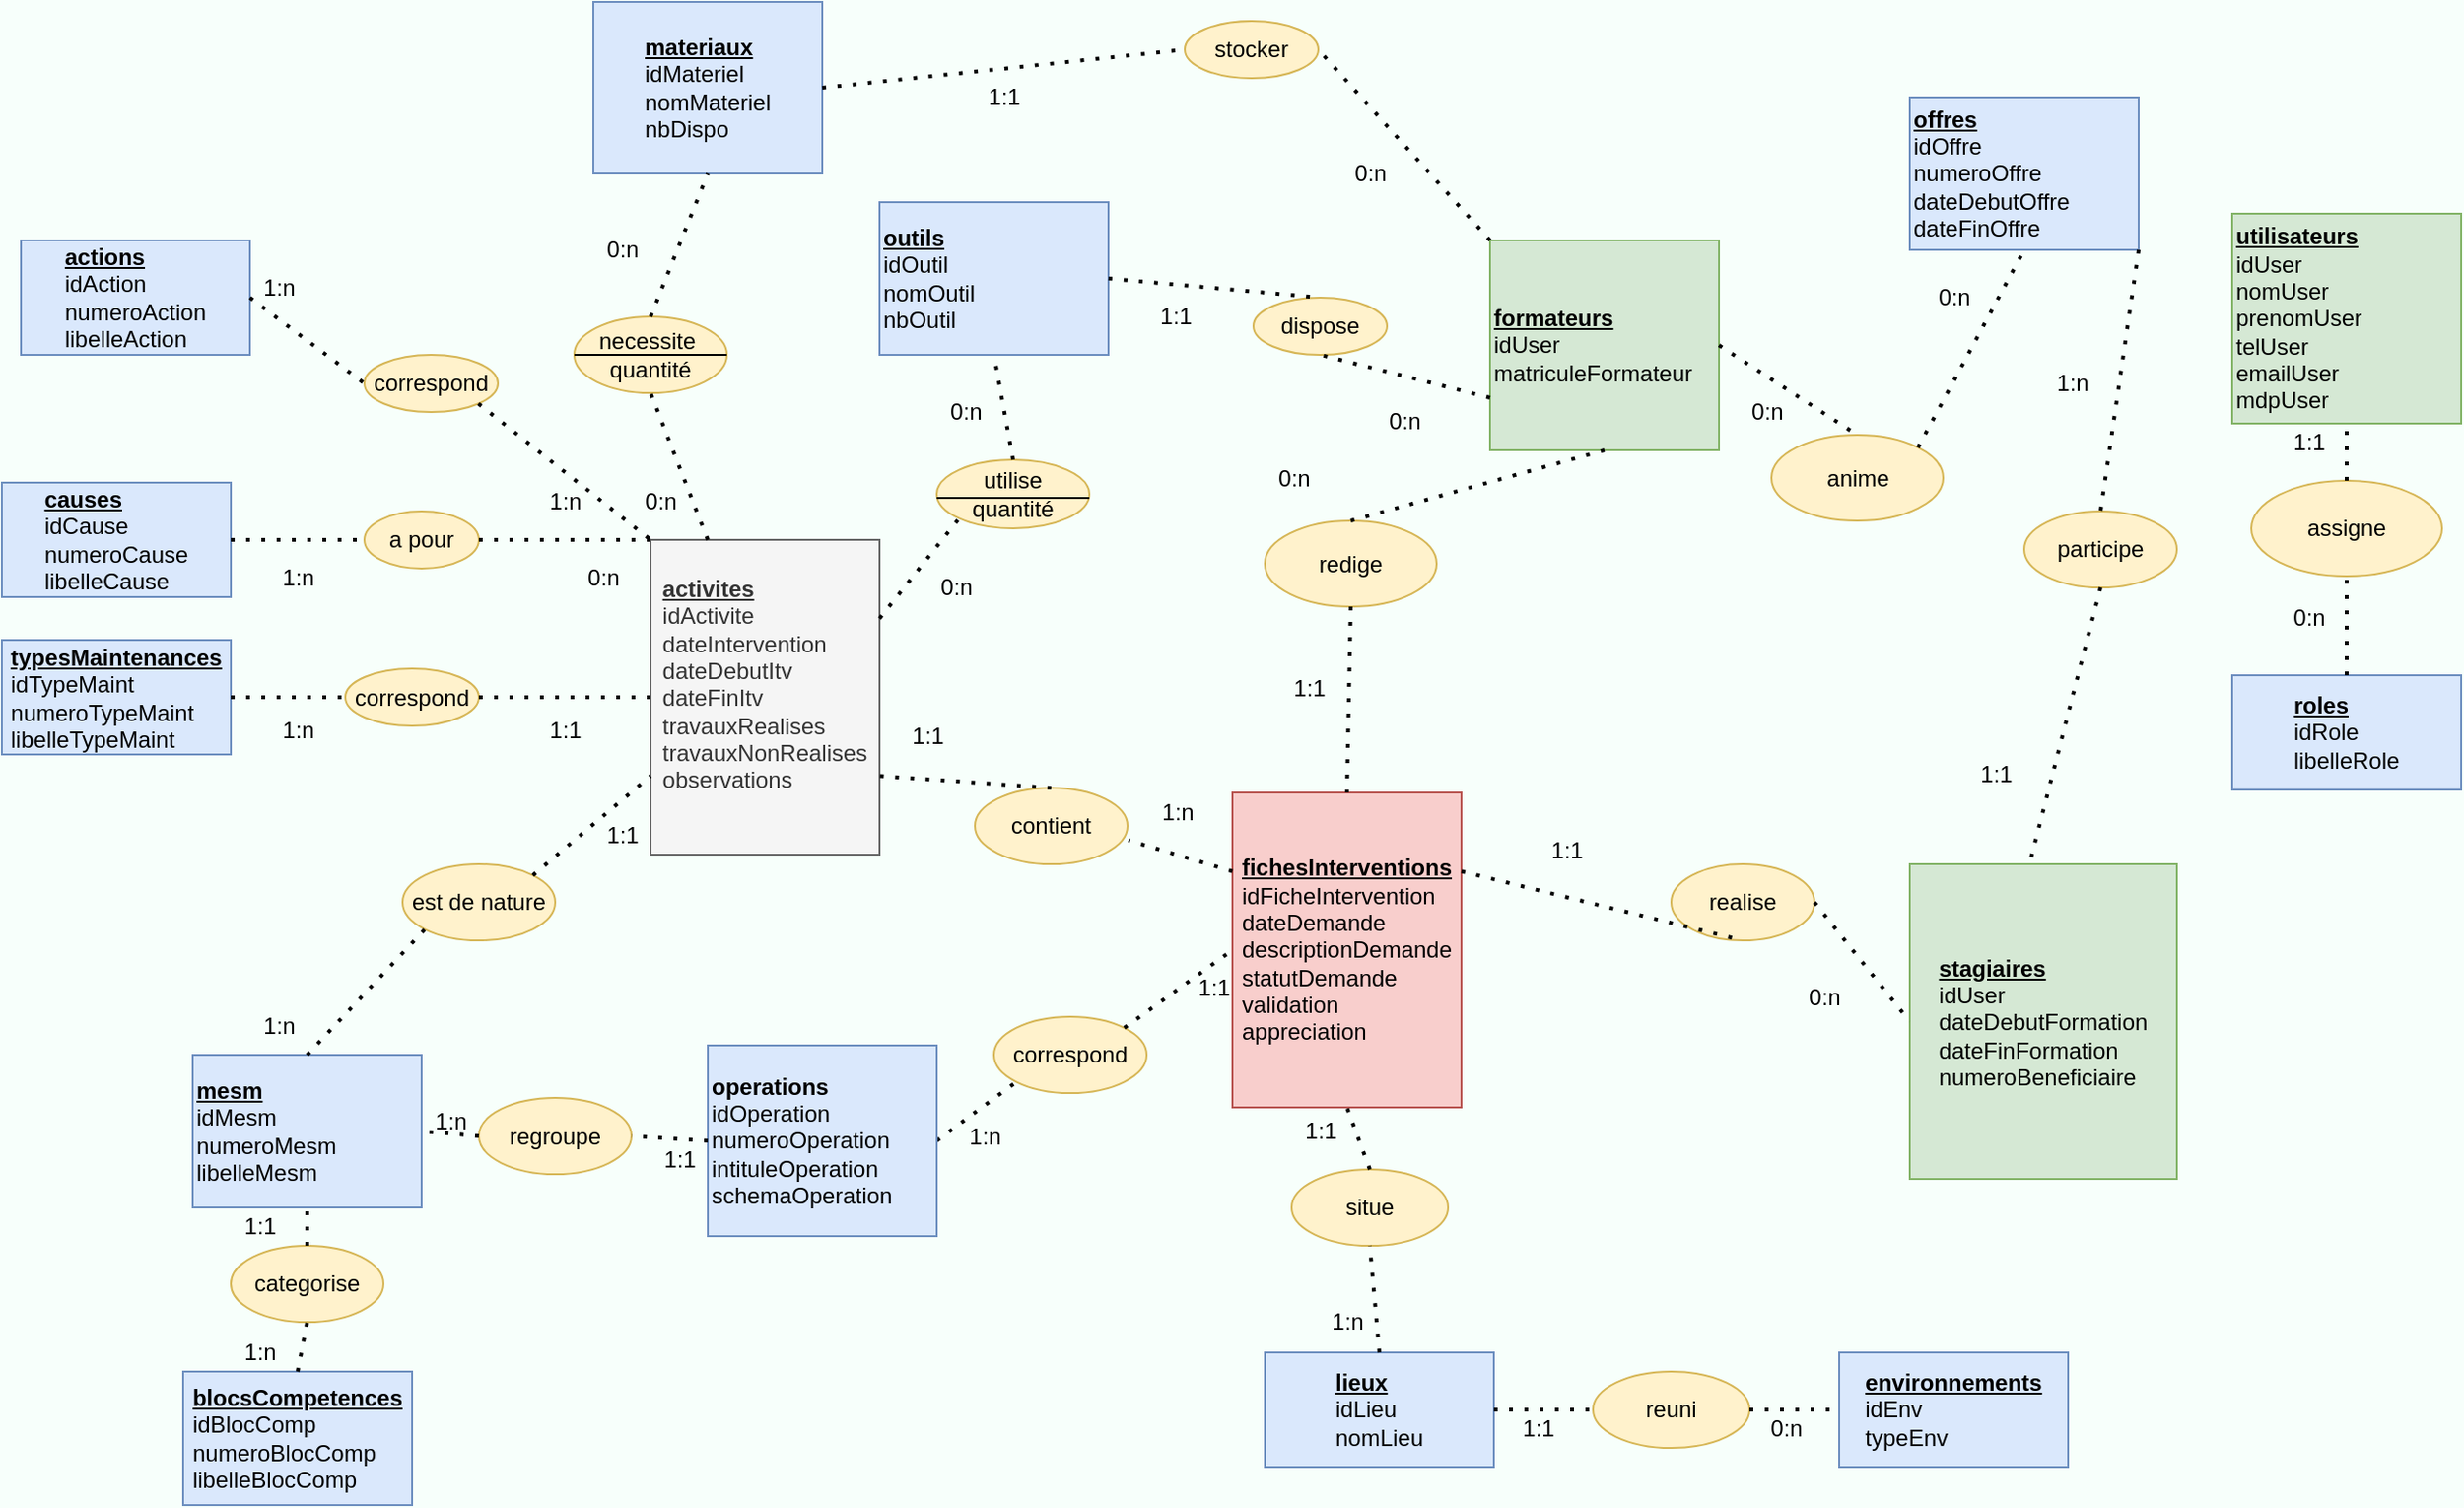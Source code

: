 <mxfile version="14.4.3" type="device"><diagram id="XcaUGge9TAUIBpKxATK-" name="Page-1"><mxGraphModel dx="1422" dy="762" grid="1" gridSize="10" guides="1" tooltips="1" connect="1" arrows="1" fold="1" page="1" pageScale="1" pageWidth="1169" pageHeight="827" background="#F7FFFB" math="0" shadow="0"><root><mxCell id="0"/><mxCell id="1" parent="0"/><mxCell id="6x4A8jsHUXeofBG4FEEy-3" value="&lt;div style=&quot;text-align: left&quot;&gt;&lt;b&gt;&lt;u&gt;activites&lt;/u&gt;&lt;/b&gt;&lt;/div&gt;&lt;div style=&quot;text-align: left&quot;&gt;&lt;span&gt;idActivite&lt;/span&gt;&lt;/div&gt;&lt;div style=&quot;text-align: left&quot;&gt;&lt;span&gt;dateIntervention&lt;/span&gt;&lt;/div&gt;&lt;div style=&quot;text-align: left&quot;&gt;&lt;span&gt;dateDebutItv&lt;/span&gt;&lt;/div&gt;&lt;div style=&quot;text-align: left&quot;&gt;&lt;span&gt;dateFinItv&lt;/span&gt;&lt;/div&gt;&lt;div style=&quot;text-align: left&quot;&gt;&lt;span&gt;travauxRealises&lt;/span&gt;&lt;/div&gt;&lt;div style=&quot;text-align: left&quot;&gt;&lt;span&gt;travauxNonRealises&lt;/span&gt;&lt;/div&gt;&lt;div style=&quot;text-align: left&quot;&gt;&lt;span&gt;observations&lt;/span&gt;&lt;/div&gt;&lt;div style=&quot;text-align: left&quot;&gt;&lt;span&gt;&lt;br&gt;&lt;/span&gt;&lt;/div&gt;" style="rounded=0;whiteSpace=wrap;html=1;fillColor=#f5f5f5;strokeColor=#666666;fontColor=#333333;" parent="1" vertex="1"><mxGeometry x="340" y="292" width="120" height="165" as="geometry"/></mxCell><mxCell id="6x4A8jsHUXeofBG4FEEy-4" value="&lt;div style=&quot;text-align: left&quot;&gt;&lt;u style=&quot;font-weight: bold&quot;&gt;lieux&lt;/u&gt;&lt;/div&gt;&lt;div style=&quot;text-align: left&quot;&gt;idLieu&lt;/div&gt;&lt;div style=&quot;text-align: left&quot;&gt;&lt;span&gt;nomLieu&lt;/span&gt;&lt;/div&gt;" style="rounded=0;whiteSpace=wrap;html=1;fillColor=#dae8fc;strokeColor=#6c8ebf;" parent="1" vertex="1"><mxGeometry x="662" y="718" width="120" height="60" as="geometry"/></mxCell><mxCell id="6x4A8jsHUXeofBG4FEEy-5" value="&lt;u style=&quot;font-weight: bold&quot;&gt;outils&lt;/u&gt;&lt;br&gt;idOutil&lt;br&gt;nomOutil&lt;br&gt;nbOutil" style="rounded=0;whiteSpace=wrap;html=1;align=left;fillColor=#dae8fc;strokeColor=#6c8ebf;" parent="1" vertex="1"><mxGeometry x="460" y="115" width="120" height="80" as="geometry"/></mxCell><mxCell id="6x4A8jsHUXeofBG4FEEy-6" value="&lt;div style=&quot;text-align: left&quot;&gt;&lt;b&gt;&lt;u&gt;fichesInterventions&lt;/u&gt;&lt;/b&gt;&lt;/div&gt;&lt;div style=&quot;text-align: left&quot;&gt;&lt;span&gt;idFicheIntervention&lt;/span&gt;&lt;/div&gt;&lt;div style=&quot;text-align: left&quot;&gt;&lt;span&gt;dateDemande&lt;/span&gt;&lt;/div&gt;&lt;div style=&quot;text-align: left&quot;&gt;&lt;span&gt;descriptionDemande&lt;/span&gt;&lt;/div&gt;&lt;div style=&quot;text-align: left&quot;&gt;&lt;span&gt;statutDemande&lt;/span&gt;&lt;/div&gt;&lt;div style=&quot;text-align: left&quot;&gt;&lt;span&gt;validation&lt;/span&gt;&lt;/div&gt;&lt;div style=&quot;text-align: left&quot;&gt;&lt;span&gt;appreciation&lt;/span&gt;&lt;/div&gt;" style="rounded=0;whiteSpace=wrap;html=1;fillColor=#f8cecc;strokeColor=#b85450;" parent="1" vertex="1"><mxGeometry x="645" y="424.5" width="120" height="165" as="geometry"/></mxCell><mxCell id="6x4A8jsHUXeofBG4FEEy-7" value="&lt;div style=&quot;text-align: left&quot;&gt;&lt;u style=&quot;font-weight: bold&quot;&gt;environnements&lt;/u&gt;&lt;/div&gt;&lt;div style=&quot;text-align: left&quot;&gt;&lt;span&gt;idEnv&lt;/span&gt;&lt;/div&gt;&lt;div style=&quot;text-align: left&quot;&gt;&lt;span&gt;typeEnv&lt;/span&gt;&lt;/div&gt;" style="rounded=0;whiteSpace=wrap;html=1;fillColor=#dae8fc;strokeColor=#6c8ebf;" parent="1" vertex="1"><mxGeometry x="963" y="718" width="120" height="60" as="geometry"/></mxCell><mxCell id="6x4A8jsHUXeofBG4FEEy-8" value="&lt;div style=&quot;text-align: left&quot;&gt;&lt;u style=&quot;font-weight: bold&quot;&gt;materiaux&lt;/u&gt;&lt;/div&gt;&lt;div style=&quot;text-align: left&quot;&gt;&lt;span&gt;idMateriel&lt;/span&gt;&lt;/div&gt;&lt;div style=&quot;text-align: left&quot;&gt;&lt;span&gt;nomMateriel&lt;/span&gt;&lt;/div&gt;&lt;div style=&quot;text-align: left&quot;&gt;&lt;span&gt;nbDispo&lt;/span&gt;&lt;/div&gt;" style="rounded=0;whiteSpace=wrap;html=1;fillColor=#dae8fc;strokeColor=#6c8ebf;" parent="1" vertex="1"><mxGeometry x="310" y="10" width="120" height="90" as="geometry"/></mxCell><mxCell id="6x4A8jsHUXeofBG4FEEy-9" value="&lt;div style=&quot;text-align: left&quot;&gt;&lt;b&gt;&lt;u&gt;blocsCompetences&lt;/u&gt;&lt;/b&gt;&lt;/div&gt;&lt;div style=&quot;text-align: left&quot;&gt;&lt;span&gt;idBlocComp&lt;/span&gt;&lt;/div&gt;&lt;div style=&quot;text-align: left&quot;&gt;&lt;span&gt;numeroBlocComp&lt;/span&gt;&lt;/div&gt;&lt;div style=&quot;text-align: left&quot;&gt;&lt;span&gt;libelleBlocComp&lt;/span&gt;&lt;/div&gt;" style="rounded=0;whiteSpace=wrap;html=1;fillColor=#dae8fc;strokeColor=#6c8ebf;" parent="1" vertex="1"><mxGeometry x="95" y="728" width="120" height="70" as="geometry"/></mxCell><mxCell id="6x4A8jsHUXeofBG4FEEy-10" value="&lt;div style=&quot;text-align: left&quot;&gt;&lt;u style=&quot;font-weight: bold&quot;&gt;typesMaintenances&lt;/u&gt;&lt;/div&gt;&lt;div style=&quot;text-align: left&quot;&gt;&lt;span&gt;idTypeMaint&lt;/span&gt;&lt;/div&gt;&lt;div style=&quot;text-align: left&quot;&gt;&lt;span&gt;numeroTypeMaint&lt;/span&gt;&lt;/div&gt;&lt;div style=&quot;text-align: left&quot;&gt;&lt;span&gt;libelleTypeMaint&lt;/span&gt;&lt;/div&gt;" style="rounded=0;whiteSpace=wrap;html=1;fillColor=#dae8fc;strokeColor=#6c8ebf;" parent="1" vertex="1"><mxGeometry y="344.5" width="120" height="60" as="geometry"/></mxCell><mxCell id="6x4A8jsHUXeofBG4FEEy-13" value="&lt;b&gt;&lt;u&gt;formateurs&lt;/u&gt;&lt;/b&gt;&lt;br&gt;idUser&lt;br&gt;matriculeFormateur" style="rounded=0;whiteSpace=wrap;html=1;align=left;fillColor=#d5e8d4;strokeColor=#82b366;" parent="1" vertex="1"><mxGeometry x="780" y="135" width="120" height="110" as="geometry"/></mxCell><mxCell id="6x4A8jsHUXeofBG4FEEy-14" value="&lt;b&gt;&lt;u&gt;offres&lt;/u&gt;&lt;/b&gt;&lt;br&gt;idOffre&lt;br&gt;numeroOffre&lt;br&gt;dateDebutOffre&lt;br&gt;dateFinOffre" style="rounded=0;whiteSpace=wrap;html=1;align=left;fillColor=#dae8fc;strokeColor=#6c8ebf;" parent="1" vertex="1"><mxGeometry x="1000" y="60" width="120" height="80" as="geometry"/></mxCell><mxCell id="6x4A8jsHUXeofBG4FEEy-15" value="&lt;div style=&quot;text-align: left&quot;&gt;&lt;u style=&quot;font-weight: bold&quot;&gt;stagiaires&lt;/u&gt;&lt;/div&gt;&lt;div style=&quot;text-align: left&quot;&gt;&lt;span&gt;idUser&lt;/span&gt;&lt;/div&gt;&lt;div style=&quot;text-align: left&quot;&gt;&lt;span&gt;dateDebutFormation&lt;/span&gt;&lt;/div&gt;&lt;div style=&quot;text-align: left&quot;&gt;&lt;span&gt;dateFinFormation&lt;/span&gt;&lt;/div&gt;&lt;div style=&quot;text-align: left&quot;&gt;&lt;span&gt;numeroBeneficiaire&lt;/span&gt;&lt;/div&gt;" style="rounded=0;whiteSpace=wrap;html=1;fillColor=#d5e8d4;strokeColor=#82b366;" parent="1" vertex="1"><mxGeometry x="1000" y="462" width="140" height="165" as="geometry"/></mxCell><mxCell id="6x4A8jsHUXeofBG4FEEy-26" value="anime" style="ellipse;whiteSpace=wrap;html=1;fillColor=#fff2cc;strokeColor=#d6b656;" parent="1" vertex="1"><mxGeometry x="927.5" y="237" width="90" height="45" as="geometry"/></mxCell><mxCell id="6x4A8jsHUXeofBG4FEEy-29" value="participe" style="ellipse;whiteSpace=wrap;html=1;fillColor=#fff2cc;strokeColor=#d6b656;" parent="1" vertex="1"><mxGeometry x="1060" y="277" width="80" height="40" as="geometry"/></mxCell><mxCell id="6x4A8jsHUXeofBG4FEEy-32" value="0:n" style="text;html=1;align=center;verticalAlign=middle;resizable=0;points=[];autosize=1;" parent="1" vertex="1"><mxGeometry x="940" y="522" width="30" height="20" as="geometry"/></mxCell><mxCell id="6x4A8jsHUXeofBG4FEEy-33" value="1:1" style="text;html=1;align=center;verticalAlign=middle;resizable=0;points=[];autosize=1;" parent="1" vertex="1"><mxGeometry x="1030" y="404.5" width="30" height="20" as="geometry"/></mxCell><mxCell id="6x4A8jsHUXeofBG4FEEy-34" value="0:n" style="text;html=1;align=center;verticalAlign=middle;resizable=0;points=[];autosize=1;" parent="1" vertex="1"><mxGeometry x="1008" y="155" width="30" height="20" as="geometry"/></mxCell><mxCell id="6x4A8jsHUXeofBG4FEEy-35" value="0:n" style="text;html=1;align=center;verticalAlign=middle;resizable=0;points=[];autosize=1;" parent="1" vertex="1"><mxGeometry x="910" y="215" width="30" height="20" as="geometry"/></mxCell><mxCell id="6x4A8jsHUXeofBG4FEEy-36" value="redige" style="ellipse;whiteSpace=wrap;html=1;fillColor=#fff2cc;strokeColor=#d6b656;" parent="1" vertex="1"><mxGeometry x="662" y="282" width="90" height="45" as="geometry"/></mxCell><mxCell id="6x4A8jsHUXeofBG4FEEy-39" value="0:n" style="text;html=1;align=center;verticalAlign=middle;resizable=0;points=[];autosize=1;" parent="1" vertex="1"><mxGeometry x="662" y="250" width="30" height="20" as="geometry"/></mxCell><mxCell id="6x4A8jsHUXeofBG4FEEy-40" value="1:1" style="text;html=1;align=center;verticalAlign=middle;resizable=0;points=[];autosize=1;" parent="1" vertex="1"><mxGeometry x="670" y="359.5" width="30" height="20" as="geometry"/></mxCell><mxCell id="6x4A8jsHUXeofBG4FEEy-41" value="" style="endArrow=none;dashed=1;html=1;dashPattern=1 3;strokeWidth=2;entryX=0.5;entryY=0;entryDx=0;entryDy=0;exitX=1;exitY=1;exitDx=0;exitDy=0;" parent="1" source="6x4A8jsHUXeofBG4FEEy-14" target="6x4A8jsHUXeofBG4FEEy-29" edge="1"><mxGeometry width="50" height="50" relative="1" as="geometry"><mxPoint x="560" y="352" as="sourcePoint"/><mxPoint x="610" y="302" as="targetPoint"/></mxGeometry></mxCell><mxCell id="6x4A8jsHUXeofBG4FEEy-43" value="" style="endArrow=none;dashed=1;html=1;dashPattern=1 3;strokeWidth=2;exitX=0.5;exitY=1;exitDx=0;exitDy=0;entryX=0.45;entryY=-0.006;entryDx=0;entryDy=0;entryPerimeter=0;" parent="1" source="6x4A8jsHUXeofBG4FEEy-29" target="6x4A8jsHUXeofBG4FEEy-15" edge="1"><mxGeometry width="50" height="50" relative="1" as="geometry"><mxPoint x="670" y="242" as="sourcePoint"/><mxPoint x="690" y="232" as="targetPoint"/></mxGeometry></mxCell><mxCell id="6x4A8jsHUXeofBG4FEEy-44" value="" style="endArrow=none;dashed=1;html=1;dashPattern=1 3;strokeWidth=2;entryX=0.5;entryY=1;entryDx=0;entryDy=0;exitX=1;exitY=0;exitDx=0;exitDy=0;" parent="1" source="6x4A8jsHUXeofBG4FEEy-26" target="6x4A8jsHUXeofBG4FEEy-14" edge="1"><mxGeometry width="50" height="50" relative="1" as="geometry"><mxPoint x="670" y="512" as="sourcePoint"/><mxPoint x="720" y="462" as="targetPoint"/><Array as="points"/></mxGeometry></mxCell><mxCell id="sUTrpC1Wrc8I_GhwJ8B--1" value="realise" style="ellipse;whiteSpace=wrap;html=1;fillColor=#fff2cc;strokeColor=#d6b656;" parent="1" vertex="1"><mxGeometry x="875" y="462" width="75" height="40" as="geometry"/></mxCell><mxCell id="sUTrpC1Wrc8I_GhwJ8B--2" value="" style="endArrow=none;dashed=1;html=1;dashPattern=1 3;strokeWidth=2;entryX=0.5;entryY=1;entryDx=0;entryDy=0;exitX=1;exitY=0.25;exitDx=0;exitDy=0;" parent="1" source="6x4A8jsHUXeofBG4FEEy-6" target="sUTrpC1Wrc8I_GhwJ8B--1" edge="1"><mxGeometry width="50" height="50" relative="1" as="geometry"><mxPoint x="600" y="612" as="sourcePoint"/><mxPoint x="650" y="562" as="targetPoint"/></mxGeometry></mxCell><mxCell id="sUTrpC1Wrc8I_GhwJ8B--3" value="" style="endArrow=none;dashed=1;html=1;dashPattern=1 3;strokeWidth=2;entryX=0;entryY=0.5;entryDx=0;entryDy=0;exitX=1;exitY=0.5;exitDx=0;exitDy=0;" parent="1" source="sUTrpC1Wrc8I_GhwJ8B--1" target="6x4A8jsHUXeofBG4FEEy-15" edge="1"><mxGeometry width="50" height="50" relative="1" as="geometry"><mxPoint x="950" y="500" as="sourcePoint"/><mxPoint x="410" y="332" as="targetPoint"/><Array as="points"/></mxGeometry></mxCell><mxCell id="sUTrpC1Wrc8I_GhwJ8B--4" value="1:n" style="text;html=1;align=center;verticalAlign=middle;resizable=0;points=[];autosize=1;" parent="1" vertex="1"><mxGeometry x="1070" y="200" width="30" height="20" as="geometry"/></mxCell><mxCell id="sUTrpC1Wrc8I_GhwJ8B--5" value="1:1" style="text;html=1;align=center;verticalAlign=middle;resizable=0;points=[];autosize=1;" parent="1" vertex="1"><mxGeometry x="805" y="444.5" width="30" height="20" as="geometry"/></mxCell><mxCell id="sUTrpC1Wrc8I_GhwJ8B--6" value="utilise&lt;br&gt;quantité" style="ellipse;whiteSpace=wrap;html=1;fillColor=#fff2cc;strokeColor=#d6b656;" parent="1" vertex="1"><mxGeometry x="490" y="250" width="80" height="36" as="geometry"/></mxCell><mxCell id="sUTrpC1Wrc8I_GhwJ8B--7" value="&lt;span&gt;necessite&amp;nbsp; quantité&lt;/span&gt;" style="ellipse;whiteSpace=wrap;html=1;fillColor=#fff2cc;strokeColor=#d6b656;" parent="1" vertex="1"><mxGeometry x="300" y="175" width="80" height="40" as="geometry"/></mxCell><mxCell id="sUTrpC1Wrc8I_GhwJ8B--8" value="" style="endArrow=none;dashed=1;html=1;dashPattern=1 3;strokeWidth=2;entryX=0;entryY=1;entryDx=0;entryDy=0;exitX=1;exitY=0.25;exitDx=0;exitDy=0;" parent="1" source="6x4A8jsHUXeofBG4FEEy-3" target="sUTrpC1Wrc8I_GhwJ8B--6" edge="1"><mxGeometry width="50" height="50" relative="1" as="geometry"><mxPoint x="360" y="167" as="sourcePoint"/><mxPoint x="410" y="117" as="targetPoint"/><Array as="points"/></mxGeometry></mxCell><mxCell id="sUTrpC1Wrc8I_GhwJ8B--9" value="" style="endArrow=none;dashed=1;html=1;dashPattern=1 3;strokeWidth=2;exitX=0.5;exitY=0;exitDx=0;exitDy=0;entryX=0.5;entryY=1;entryDx=0;entryDy=0;" parent="1" source="sUTrpC1Wrc8I_GhwJ8B--6" target="6x4A8jsHUXeofBG4FEEy-5" edge="1"><mxGeometry width="50" height="50" relative="1" as="geometry"><mxPoint x="530" y="172" as="sourcePoint"/><mxPoint x="499" y="122" as="targetPoint"/></mxGeometry></mxCell><mxCell id="sUTrpC1Wrc8I_GhwJ8B--10" value="0:n" style="text;html=1;align=center;verticalAlign=middle;resizable=0;points=[];autosize=1;" parent="1" vertex="1"><mxGeometry x="490" y="215" width="30" height="20" as="geometry"/></mxCell><mxCell id="sUTrpC1Wrc8I_GhwJ8B--11" value="0:n" style="text;html=1;align=center;verticalAlign=middle;resizable=0;points=[];autosize=1;" parent="1" vertex="1"><mxGeometry x="485" y="307" width="30" height="20" as="geometry"/></mxCell><mxCell id="sUTrpC1Wrc8I_GhwJ8B--12" value="" style="endArrow=none;dashed=1;html=1;dashPattern=1 3;strokeWidth=2;exitX=0.5;exitY=0;exitDx=0;exitDy=0;entryX=0.5;entryY=1;entryDx=0;entryDy=0;" parent="1" source="sUTrpC1Wrc8I_GhwJ8B--7" target="6x4A8jsHUXeofBG4FEEy-8" edge="1"><mxGeometry width="50" height="50" relative="1" as="geometry"><mxPoint x="-210" y="192" as="sourcePoint"/><mxPoint x="335" y="112" as="targetPoint"/><Array as="points"/></mxGeometry></mxCell><mxCell id="sUTrpC1Wrc8I_GhwJ8B--13" value="" style="endArrow=none;dashed=1;html=1;dashPattern=1 3;strokeWidth=2;entryX=0.5;entryY=1;entryDx=0;entryDy=0;exitX=0.25;exitY=0;exitDx=0;exitDy=0;" parent="1" source="6x4A8jsHUXeofBG4FEEy-3" target="sUTrpC1Wrc8I_GhwJ8B--7" edge="1"><mxGeometry width="50" height="50" relative="1" as="geometry"><mxPoint x="235" y="177" as="sourcePoint"/><mxPoint x="285" y="127" as="targetPoint"/></mxGeometry></mxCell><mxCell id="sUTrpC1Wrc8I_GhwJ8B--14" value="0:n" style="text;html=1;align=center;verticalAlign=middle;resizable=0;points=[];autosize=1;" parent="1" vertex="1"><mxGeometry x="330" y="262" width="30" height="20" as="geometry"/></mxCell><mxCell id="sUTrpC1Wrc8I_GhwJ8B--15" value="0:n" style="text;html=1;align=center;verticalAlign=middle;resizable=0;points=[];autosize=1;" parent="1" vertex="1"><mxGeometry x="310" y="130" width="30" height="20" as="geometry"/></mxCell><mxCell id="sUTrpC1Wrc8I_GhwJ8B--16" value="contient" style="ellipse;whiteSpace=wrap;html=1;fillColor=#fff2cc;strokeColor=#d6b656;" parent="1" vertex="1"><mxGeometry x="510" y="422" width="80" height="40" as="geometry"/></mxCell><mxCell id="sUTrpC1Wrc8I_GhwJ8B--17" value="" style="endArrow=none;dashed=1;html=1;dashPattern=1 3;strokeWidth=2;exitX=0.5;exitY=0;exitDx=0;exitDy=0;entryX=1;entryY=0.75;entryDx=0;entryDy=0;" parent="1" source="sUTrpC1Wrc8I_GhwJ8B--16" target="6x4A8jsHUXeofBG4FEEy-3" edge="1"><mxGeometry width="50" height="50" relative="1" as="geometry"><mxPoint x="300" y="532" as="sourcePoint"/><mxPoint x="350" y="482" as="targetPoint"/></mxGeometry></mxCell><mxCell id="sUTrpC1Wrc8I_GhwJ8B--18" value="" style="endArrow=none;dashed=1;html=1;dashPattern=1 3;strokeWidth=2;entryX=1.006;entryY=0.688;entryDx=0;entryDy=0;exitX=0;exitY=0.25;exitDx=0;exitDy=0;entryPerimeter=0;" parent="1" source="6x4A8jsHUXeofBG4FEEy-6" target="sUTrpC1Wrc8I_GhwJ8B--16" edge="1"><mxGeometry width="50" height="50" relative="1" as="geometry"><mxPoint x="220" y="692" as="sourcePoint"/><mxPoint x="270" y="642" as="targetPoint"/><Array as="points"/></mxGeometry></mxCell><mxCell id="sUTrpC1Wrc8I_GhwJ8B--19" value="1:1" style="text;html=1;align=center;verticalAlign=middle;resizable=0;points=[];autosize=1;" parent="1" vertex="1"><mxGeometry x="470" y="384.5" width="30" height="20" as="geometry"/></mxCell><mxCell id="sUTrpC1Wrc8I_GhwJ8B--20" value="1:n" style="text;html=1;align=center;verticalAlign=middle;resizable=0;points=[];autosize=1;" parent="1" vertex="1"><mxGeometry x="601" y="424.5" width="30" height="20" as="geometry"/></mxCell><mxCell id="sUTrpC1Wrc8I_GhwJ8B--26" value="correspond" style="ellipse;whiteSpace=wrap;html=1;fillColor=#fff2cc;strokeColor=#d6b656;" parent="1" vertex="1"><mxGeometry x="520" y="542" width="80" height="40" as="geometry"/></mxCell><mxCell id="sUTrpC1Wrc8I_GhwJ8B--27" value="" style="endArrow=none;dashed=1;html=1;dashPattern=1 3;strokeWidth=2;entryX=0;entryY=1;entryDx=0;entryDy=0;exitX=1;exitY=0.5;exitDx=0;exitDy=0;" parent="1" source="sUTrpC1Wrc8I_GhwJ8B--46" target="sUTrpC1Wrc8I_GhwJ8B--26" edge="1"><mxGeometry width="50" height="50" relative="1" as="geometry"><mxPoint x="80" y="727" as="sourcePoint"/><mxPoint x="200" y="722" as="targetPoint"/></mxGeometry></mxCell><mxCell id="sUTrpC1Wrc8I_GhwJ8B--28" value="" style="endArrow=none;dashed=1;html=1;dashPattern=1 3;strokeWidth=2;exitX=1;exitY=0;exitDx=0;exitDy=0;entryX=0;entryY=0.5;entryDx=0;entryDy=0;" parent="1" source="sUTrpC1Wrc8I_GhwJ8B--26" target="6x4A8jsHUXeofBG4FEEy-6" edge="1"><mxGeometry width="50" height="50" relative="1" as="geometry"><mxPoint x="190" y="772" as="sourcePoint"/><mxPoint x="240" y="722" as="targetPoint"/></mxGeometry></mxCell><mxCell id="sUTrpC1Wrc8I_GhwJ8B--31" value="1:1" style="text;html=1;align=center;verticalAlign=middle;resizable=0;points=[];autosize=1;" parent="1" vertex="1"><mxGeometry x="620" y="517" width="30" height="20" as="geometry"/></mxCell><mxCell id="sUTrpC1Wrc8I_GhwJ8B--32" value="1:n" style="text;html=1;align=center;verticalAlign=middle;resizable=0;points=[];autosize=1;" parent="1" vertex="1"><mxGeometry x="500" y="594.5" width="30" height="20" as="geometry"/></mxCell><mxCell id="sUTrpC1Wrc8I_GhwJ8B--33" value="reuni" style="ellipse;whiteSpace=wrap;html=1;fillColor=#fff2cc;strokeColor=#d6b656;" parent="1" vertex="1"><mxGeometry x="834" y="728" width="82" height="40" as="geometry"/></mxCell><mxCell id="sUTrpC1Wrc8I_GhwJ8B--34" value="1:1" style="text;html=1;align=center;verticalAlign=middle;resizable=0;points=[];autosize=1;" parent="1" vertex="1"><mxGeometry x="120" y="642" width="30" height="20" as="geometry"/></mxCell><mxCell id="sUTrpC1Wrc8I_GhwJ8B--35" value="1:n" style="text;html=1;align=center;verticalAlign=middle;resizable=0;points=[];autosize=1;" parent="1" vertex="1"><mxGeometry x="120" y="708" width="30" height="20" as="geometry"/></mxCell><mxCell id="sUTrpC1Wrc8I_GhwJ8B--36" value="1:1" style="text;html=1;align=center;verticalAlign=middle;resizable=0;points=[];autosize=1;" parent="1" vertex="1"><mxGeometry x="340" y="607" width="30" height="20" as="geometry"/></mxCell><mxCell id="sUTrpC1Wrc8I_GhwJ8B--37" value="1:n" style="text;html=1;align=center;verticalAlign=middle;resizable=0;points=[];autosize=1;" parent="1" vertex="1"><mxGeometry x="220" y="587" width="30" height="20" as="geometry"/></mxCell><mxCell id="sUTrpC1Wrc8I_GhwJ8B--38" value="" style="endArrow=none;dashed=1;html=1;dashPattern=1 3;strokeWidth=2;entryX=0;entryY=0.5;entryDx=0;entryDy=0;exitX=1;exitY=0.5;exitDx=0;exitDy=0;" parent="1" source="sUTrpC1Wrc8I_GhwJ8B--33" target="6x4A8jsHUXeofBG4FEEy-7" edge="1"><mxGeometry width="50" height="50" relative="1" as="geometry"><mxPoint x="780" y="1142" as="sourcePoint"/><mxPoint x="830" y="1092" as="targetPoint"/></mxGeometry></mxCell><mxCell id="sUTrpC1Wrc8I_GhwJ8B--39" value="" style="endArrow=none;dashed=1;html=1;dashPattern=1 3;strokeWidth=2;entryX=0;entryY=0.5;entryDx=0;entryDy=0;exitX=1;exitY=0.5;exitDx=0;exitDy=0;" parent="1" source="6x4A8jsHUXeofBG4FEEy-4" target="sUTrpC1Wrc8I_GhwJ8B--33" edge="1"><mxGeometry width="50" height="50" relative="1" as="geometry"><mxPoint x="660" y="1152" as="sourcePoint"/><mxPoint x="710" y="1102" as="targetPoint"/></mxGeometry></mxCell><mxCell id="sUTrpC1Wrc8I_GhwJ8B--41" value="correspond" style="ellipse;whiteSpace=wrap;html=1;fillColor=#fff2cc;strokeColor=#d6b656;" parent="1" vertex="1"><mxGeometry x="180" y="359.5" width="70" height="30" as="geometry"/></mxCell><mxCell id="sUTrpC1Wrc8I_GhwJ8B--42" value="" style="endArrow=none;dashed=1;html=1;dashPattern=1 3;strokeWidth=2;entryX=0;entryY=0.5;entryDx=0;entryDy=0;exitX=1;exitY=0.5;exitDx=0;exitDy=0;" parent="1" source="6x4A8jsHUXeofBG4FEEy-10" target="sUTrpC1Wrc8I_GhwJ8B--41" edge="1"><mxGeometry width="50" height="50" relative="1" as="geometry"><mxPoint x="130" y="414.5" as="sourcePoint"/><mxPoint x="180" y="364.5" as="targetPoint"/></mxGeometry></mxCell><mxCell id="sUTrpC1Wrc8I_GhwJ8B--46" value="&lt;b&gt;operations&lt;/b&gt;&lt;br&gt;idOperation&lt;br&gt;numeroOperation&lt;br&gt;intituleOperation&lt;br&gt;schemaOperation" style="rounded=0;whiteSpace=wrap;html=1;align=left;fillColor=#dae8fc;strokeColor=#6c8ebf;" parent="1" vertex="1"><mxGeometry x="370" y="557" width="120" height="100" as="geometry"/></mxCell><mxCell id="QfNDdclysHRInRgMjXe2-4" value="&lt;div style=&quot;text-align: left&quot;&gt;&lt;b&gt;&lt;u&gt;causes&lt;/u&gt;&lt;/b&gt;&lt;/div&gt;&lt;div style=&quot;text-align: left&quot;&gt;idCause&lt;/div&gt;&lt;div style=&quot;text-align: left&quot;&gt;numeroCause&lt;/div&gt;&lt;div style=&quot;text-align: left&quot;&gt;libelleCause&lt;/div&gt;" style="rounded=0;whiteSpace=wrap;html=1;fillColor=#dae8fc;strokeColor=#6c8ebf;" parent="1" vertex="1"><mxGeometry y="262" width="120" height="60" as="geometry"/></mxCell><mxCell id="QfNDdclysHRInRgMjXe2-6" value="a pour" style="ellipse;whiteSpace=wrap;html=1;fillColor=#fff2cc;strokeColor=#d6b656;" parent="1" vertex="1"><mxGeometry x="190" y="277" width="60" height="30" as="geometry"/></mxCell><mxCell id="QfNDdclysHRInRgMjXe2-10" value="" style="endArrow=none;dashed=1;html=1;dashPattern=1 3;strokeWidth=2;exitX=1;exitY=0.5;exitDx=0;exitDy=0;entryX=0;entryY=0.5;entryDx=0;entryDy=0;" parent="1" source="QfNDdclysHRInRgMjXe2-4" target="QfNDdclysHRInRgMjXe2-6" edge="1"><mxGeometry width="50" height="50" relative="1" as="geometry"><mxPoint x="130" y="349" as="sourcePoint"/><mxPoint x="180" y="299" as="targetPoint"/></mxGeometry></mxCell><mxCell id="QfNDdclysHRInRgMjXe2-11" value="" style="endArrow=none;dashed=1;html=1;dashPattern=1 3;strokeWidth=2;entryX=1;entryY=0.5;entryDx=0;entryDy=0;exitX=0;exitY=0;exitDx=0;exitDy=0;" parent="1" source="6x4A8jsHUXeofBG4FEEy-3" target="QfNDdclysHRInRgMjXe2-6" edge="1"><mxGeometry width="50" height="50" relative="1" as="geometry"><mxPoint x="130" y="482" as="sourcePoint"/><mxPoint x="180" y="432" as="targetPoint"/></mxGeometry></mxCell><mxCell id="QfNDdclysHRInRgMjXe2-12" value="1:1" style="text;html=1;align=center;verticalAlign=middle;resizable=0;points=[];autosize=1;" parent="1" vertex="1"><mxGeometry x="790" y="748" width="30" height="20" as="geometry"/></mxCell><mxCell id="QfNDdclysHRInRgMjXe2-13" value="0:n" style="text;html=1;align=center;verticalAlign=middle;resizable=0;points=[];autosize=1;" parent="1" vertex="1"><mxGeometry x="920" y="748" width="30" height="20" as="geometry"/></mxCell><mxCell id="QfNDdclysHRInRgMjXe2-14" value="situe" style="ellipse;whiteSpace=wrap;html=1;fillColor=#fff2cc;strokeColor=#d6b656;" parent="1" vertex="1"><mxGeometry x="676" y="622" width="82" height="40" as="geometry"/></mxCell><mxCell id="QfNDdclysHRInRgMjXe2-15" value="" style="endArrow=none;dashed=1;html=1;dashPattern=1 3;strokeWidth=2;entryX=0.5;entryY=1;entryDx=0;entryDy=0;exitX=0.5;exitY=0;exitDx=0;exitDy=0;" parent="1" source="QfNDdclysHRInRgMjXe2-14" target="6x4A8jsHUXeofBG4FEEy-6" edge="1"><mxGeometry width="50" height="50" relative="1" as="geometry"><mxPoint x="430" y="882" as="sourcePoint"/><mxPoint x="480" y="832" as="targetPoint"/></mxGeometry></mxCell><mxCell id="QfNDdclysHRInRgMjXe2-16" value="" style="endArrow=none;dashed=1;html=1;dashPattern=1 3;strokeWidth=2;exitX=0.5;exitY=0;exitDx=0;exitDy=0;entryX=0.5;entryY=1;entryDx=0;entryDy=0;" parent="1" source="6x4A8jsHUXeofBG4FEEy-4" target="QfNDdclysHRInRgMjXe2-14" edge="1"><mxGeometry width="50" height="50" relative="1" as="geometry"><mxPoint x="360" y="932" as="sourcePoint"/><mxPoint x="410" y="882" as="targetPoint"/></mxGeometry></mxCell><mxCell id="QfNDdclysHRInRgMjXe2-17" value="&lt;b&gt;&lt;u&gt;utilisateurs&lt;/u&gt;&lt;/b&gt;&lt;br&gt;idUser&lt;br&gt;nomUser&lt;br&gt;prenomUser&lt;br&gt;telUser&lt;br&gt;emailUser&lt;br&gt;mdpUser" style="rounded=0;whiteSpace=wrap;html=1;align=left;fillColor=#d5e8d4;strokeColor=#82b366;" parent="1" vertex="1"><mxGeometry x="1169" y="121" width="120" height="110" as="geometry"/></mxCell><mxCell id="QfNDdclysHRInRgMjXe2-18" value="&lt;div style=&quot;text-align: left&quot;&gt;&lt;b&gt;&lt;u&gt;roles&lt;/u&gt;&lt;/b&gt;&lt;/div&gt;&lt;div style=&quot;text-align: left&quot;&gt;&lt;span&gt;idRole&lt;/span&gt;&lt;/div&gt;&lt;div style=&quot;text-align: left&quot;&gt;&lt;span&gt;libelleRole&lt;/span&gt;&lt;/div&gt;" style="rounded=0;whiteSpace=wrap;html=1;fillColor=#dae8fc;strokeColor=#6c8ebf;" parent="1" vertex="1"><mxGeometry x="1169" y="363" width="120" height="60" as="geometry"/></mxCell><mxCell id="QfNDdclysHRInRgMjXe2-19" value="assigne" style="ellipse;whiteSpace=wrap;html=1;fillColor=#fff2cc;strokeColor=#d6b656;" parent="1" vertex="1"><mxGeometry x="1179" y="261" width="100" height="50" as="geometry"/></mxCell><mxCell id="QfNDdclysHRInRgMjXe2-20" value="1:1" style="text;html=1;align=center;verticalAlign=middle;resizable=0;points=[];autosize=1;" parent="1" vertex="1"><mxGeometry x="1194" y="231" width="30" height="20" as="geometry"/></mxCell><mxCell id="QfNDdclysHRInRgMjXe2-21" value="0:n" style="text;html=1;align=center;verticalAlign=middle;resizable=0;points=[];autosize=1;" parent="1" vertex="1"><mxGeometry x="1194" y="323" width="30" height="20" as="geometry"/></mxCell><mxCell id="QfNDdclysHRInRgMjXe2-22" value="" style="endArrow=none;dashed=1;html=1;dashPattern=1 3;strokeWidth=2;exitX=0.5;exitY=0;exitDx=0;exitDy=0;entryX=0.5;entryY=1;entryDx=0;entryDy=0;" parent="1" source="QfNDdclysHRInRgMjXe2-19" target="QfNDdclysHRInRgMjXe2-17" edge="1"><mxGeometry width="50" height="50" relative="1" as="geometry"><mxPoint x="-681" y="-114" as="sourcePoint"/><mxPoint x="-631" y="-164" as="targetPoint"/></mxGeometry></mxCell><mxCell id="QfNDdclysHRInRgMjXe2-23" value="" style="endArrow=none;dashed=1;html=1;dashPattern=1 3;strokeWidth=2;exitX=0.5;exitY=0;exitDx=0;exitDy=0;entryX=0.5;entryY=1;entryDx=0;entryDy=0;" parent="1" source="QfNDdclysHRInRgMjXe2-18" target="QfNDdclysHRInRgMjXe2-19" edge="1"><mxGeometry width="50" height="50" relative="1" as="geometry"><mxPoint x="-681" y="-14" as="sourcePoint"/><mxPoint x="-631" y="-64" as="targetPoint"/></mxGeometry></mxCell><mxCell id="QfNDdclysHRInRgMjXe2-24" value="" style="endArrow=none;dashed=1;html=1;dashPattern=1 3;strokeWidth=2;entryX=0;entryY=0.5;entryDx=0;entryDy=0;exitX=1;exitY=0.5;exitDx=0;exitDy=0;" parent="1" source="sUTrpC1Wrc8I_GhwJ8B--41" target="6x4A8jsHUXeofBG4FEEy-3" edge="1"><mxGeometry width="50" height="50" relative="1" as="geometry"><mxPoint x="160" y="532" as="sourcePoint"/><mxPoint x="210" y="482" as="targetPoint"/></mxGeometry></mxCell><mxCell id="QfNDdclysHRInRgMjXe2-28" value="1:1" style="text;html=1;align=center;verticalAlign=middle;resizable=0;points=[];autosize=1;" parent="1" vertex="1"><mxGeometry x="676" y="592" width="30" height="20" as="geometry"/></mxCell><mxCell id="QfNDdclysHRInRgMjXe2-29" value="1:n" style="text;html=1;align=center;verticalAlign=middle;resizable=0;points=[];autosize=1;" parent="1" vertex="1"><mxGeometry x="690" y="692" width="30" height="20" as="geometry"/></mxCell><mxCell id="QfNDdclysHRInRgMjXe2-32" value="1:n" style="text;html=1;align=center;verticalAlign=middle;resizable=0;points=[];autosize=1;" parent="1" vertex="1"><mxGeometry x="140" y="382" width="30" height="20" as="geometry"/></mxCell><mxCell id="QfNDdclysHRInRgMjXe2-33" value="1:1" style="text;html=1;align=center;verticalAlign=middle;resizable=0;points=[];autosize=1;" parent="1" vertex="1"><mxGeometry x="280" y="382" width="30" height="20" as="geometry"/></mxCell><mxCell id="QfNDdclysHRInRgMjXe2-34" value="1:n" style="text;html=1;align=center;verticalAlign=middle;resizable=0;points=[];autosize=1;" parent="1" vertex="1"><mxGeometry x="140" y="302" width="30" height="20" as="geometry"/></mxCell><mxCell id="QfNDdclysHRInRgMjXe2-35" value="1:n" style="text;html=1;align=center;verticalAlign=middle;resizable=0;points=[];autosize=1;" parent="1" vertex="1"><mxGeometry x="280" y="262" width="30" height="20" as="geometry"/></mxCell><mxCell id="QfNDdclysHRInRgMjXe2-36" value="&lt;b&gt;&lt;u&gt;mesm&lt;/u&gt;&lt;/b&gt;&lt;br&gt;idMesm&lt;br&gt;numeroMesm&lt;br&gt;libelleMesm" style="rounded=0;whiteSpace=wrap;html=1;align=left;fillColor=#dae8fc;strokeColor=#6c8ebf;" parent="1" vertex="1"><mxGeometry x="100" y="562" width="120" height="80" as="geometry"/></mxCell><mxCell id="QfNDdclysHRInRgMjXe2-37" value="categorise" style="ellipse;whiteSpace=wrap;html=1;fillColor=#fff2cc;strokeColor=#d6b656;" parent="1" vertex="1"><mxGeometry x="120" y="662" width="80" height="40" as="geometry"/></mxCell><mxCell id="QfNDdclysHRInRgMjXe2-38" value="regroupe" style="ellipse;whiteSpace=wrap;html=1;fillColor=#fff2cc;strokeColor=#d6b656;" parent="1" vertex="1"><mxGeometry x="250" y="584.5" width="80" height="40" as="geometry"/></mxCell><mxCell id="QfNDdclysHRInRgMjXe2-39" value="" style="endArrow=none;dashed=1;html=1;dashPattern=1 3;strokeWidth=2;exitX=0.5;exitY=0;exitDx=0;exitDy=0;entryX=0.5;entryY=1;entryDx=0;entryDy=0;" parent="1" source="6x4A8jsHUXeofBG4FEEy-9" target="QfNDdclysHRInRgMjXe2-37" edge="1"><mxGeometry width="50" height="50" relative="1" as="geometry"><mxPoint x="-270" y="612" as="sourcePoint"/><mxPoint x="-10" y="632" as="targetPoint"/></mxGeometry></mxCell><mxCell id="QfNDdclysHRInRgMjXe2-40" value="" style="endArrow=none;dashed=1;html=1;dashPattern=1 3;strokeWidth=2;exitX=0.5;exitY=0;exitDx=0;exitDy=0;entryX=0.5;entryY=1;entryDx=0;entryDy=0;" parent="1" source="QfNDdclysHRInRgMjXe2-37" target="QfNDdclysHRInRgMjXe2-36" edge="1"><mxGeometry width="50" height="50" relative="1" as="geometry"><mxPoint x="-170" y="622" as="sourcePoint"/><mxPoint x="160" y="650" as="targetPoint"/></mxGeometry></mxCell><mxCell id="QfNDdclysHRInRgMjXe2-41" value="" style="endArrow=none;dashed=1;html=1;dashPattern=1 3;strokeWidth=2;entryX=1;entryY=0.5;entryDx=0;entryDy=0;exitX=0;exitY=0.5;exitDx=0;exitDy=0;" parent="1" source="QfNDdclysHRInRgMjXe2-38" target="QfNDdclysHRInRgMjXe2-36" edge="1"><mxGeometry width="50" height="50" relative="1" as="geometry"><mxPoint x="-110" y="612" as="sourcePoint"/><mxPoint x="-60" y="562" as="targetPoint"/></mxGeometry></mxCell><mxCell id="QfNDdclysHRInRgMjXe2-42" value="" style="endArrow=none;dashed=1;html=1;dashPattern=1 3;strokeWidth=2;entryX=1;entryY=0.5;entryDx=0;entryDy=0;exitX=0;exitY=0.5;exitDx=0;exitDy=0;" parent="1" source="sUTrpC1Wrc8I_GhwJ8B--46" target="QfNDdclysHRInRgMjXe2-38" edge="1"><mxGeometry width="50" height="50" relative="1" as="geometry"><mxPoint x="-210" y="682" as="sourcePoint"/><mxPoint x="-160" y="632" as="targetPoint"/></mxGeometry></mxCell><mxCell id="QfNDdclysHRInRgMjXe2-43" value="est de nature" style="ellipse;whiteSpace=wrap;html=1;fillColor=#fff2cc;strokeColor=#d6b656;" parent="1" vertex="1"><mxGeometry x="210" y="462" width="80" height="40" as="geometry"/></mxCell><mxCell id="QfNDdclysHRInRgMjXe2-44" value="" style="endArrow=none;dashed=1;html=1;dashPattern=1 3;strokeWidth=2;exitX=0.5;exitY=0;exitDx=0;exitDy=0;entryX=0;entryY=1;entryDx=0;entryDy=0;" parent="1" source="QfNDdclysHRInRgMjXe2-36" target="QfNDdclysHRInRgMjXe2-43" edge="1"><mxGeometry width="50" height="50" relative="1" as="geometry"><mxPoint x="100" y="582" as="sourcePoint"/><mxPoint x="150" y="532" as="targetPoint"/></mxGeometry></mxCell><mxCell id="QfNDdclysHRInRgMjXe2-45" value="" style="endArrow=none;dashed=1;html=1;dashPattern=1 3;strokeWidth=2;exitX=1;exitY=0;exitDx=0;exitDy=0;entryX=0;entryY=0.75;entryDx=0;entryDy=0;" parent="1" source="QfNDdclysHRInRgMjXe2-43" target="6x4A8jsHUXeofBG4FEEy-3" edge="1"><mxGeometry width="50" height="50" relative="1" as="geometry"><mxPoint x="230" y="582" as="sourcePoint"/><mxPoint x="280" y="532" as="targetPoint"/><Array as="points"/></mxGeometry></mxCell><mxCell id="QfNDdclysHRInRgMjXe2-46" value="1:n" style="text;html=1;align=center;verticalAlign=middle;resizable=0;points=[];autosize=1;" parent="1" vertex="1"><mxGeometry x="130" y="537" width="30" height="20" as="geometry"/></mxCell><mxCell id="QfNDdclysHRInRgMjXe2-47" value="1:1" style="text;html=1;align=center;verticalAlign=middle;resizable=0;points=[];autosize=1;" parent="1" vertex="1"><mxGeometry x="310" y="437" width="30" height="20" as="geometry"/></mxCell><mxCell id="fwJezWfyRDqRxqBikauO-1" value="&lt;div style=&quot;text-align: left&quot;&gt;&lt;b&gt;&lt;u&gt;actions&lt;/u&gt;&lt;/b&gt;&lt;/div&gt;&lt;div style=&quot;text-align: left&quot;&gt;idAction&lt;/div&gt;&lt;div style=&quot;text-align: left&quot;&gt;numeroAction&lt;/div&gt;&lt;div style=&quot;text-align: left&quot;&gt;libelleAction&lt;/div&gt;" style="rounded=0;whiteSpace=wrap;html=1;fillColor=#dae8fc;strokeColor=#6c8ebf;" parent="1" vertex="1"><mxGeometry x="10" y="135" width="120" height="60" as="geometry"/></mxCell><mxCell id="fwJezWfyRDqRxqBikauO-2" value="correspond" style="ellipse;whiteSpace=wrap;html=1;fillColor=#fff2cc;strokeColor=#d6b656;" parent="1" vertex="1"><mxGeometry x="190" y="195" width="70" height="30" as="geometry"/></mxCell><mxCell id="fwJezWfyRDqRxqBikauO-3" value="" style="endArrow=none;dashed=1;html=1;dashPattern=1 3;strokeWidth=2;exitX=1;exitY=1;exitDx=0;exitDy=0;entryX=0;entryY=0;entryDx=0;entryDy=0;" parent="1" source="fwJezWfyRDqRxqBikauO-2" target="6x4A8jsHUXeofBG4FEEy-3" edge="1"><mxGeometry width="50" height="50" relative="1" as="geometry"><mxPoint x="215" y="232" as="sourcePoint"/><mxPoint x="285" y="232" as="targetPoint"/></mxGeometry></mxCell><mxCell id="fwJezWfyRDqRxqBikauO-4" value="" style="endArrow=none;dashed=1;html=1;dashPattern=1 3;strokeWidth=2;exitX=1;exitY=0.5;exitDx=0;exitDy=0;entryX=0;entryY=0.5;entryDx=0;entryDy=0;" parent="1" source="fwJezWfyRDqRxqBikauO-1" target="fwJezWfyRDqRxqBikauO-2" edge="1"><mxGeometry width="50" height="50" relative="1" as="geometry"><mxPoint x="150" y="164.5" as="sourcePoint"/><mxPoint x="220" y="164.5" as="targetPoint"/></mxGeometry></mxCell><mxCell id="fwJezWfyRDqRxqBikauO-5" value="1:n" style="text;html=1;align=center;verticalAlign=middle;resizable=0;points=[];autosize=1;" parent="1" vertex="1"><mxGeometry x="130" y="150" width="30" height="20" as="geometry"/></mxCell><mxCell id="fwJezWfyRDqRxqBikauO-7" value="0:n" style="text;html=1;align=center;verticalAlign=middle;resizable=0;points=[];autosize=1;" parent="1" vertex="1"><mxGeometry x="300" y="302" width="30" height="20" as="geometry"/></mxCell><mxCell id="yQznAVnlJtOZ9UeEnaqS-3" value="" style="endArrow=none;html=1;entryX=1;entryY=0.5;entryDx=0;entryDy=0;exitX=0;exitY=0.5;exitDx=0;exitDy=0;" parent="1" source="sUTrpC1Wrc8I_GhwJ8B--7" target="sUTrpC1Wrc8I_GhwJ8B--7" edge="1"><mxGeometry width="50" height="50" relative="1" as="geometry"><mxPoint x="490" y="390" as="sourcePoint"/><mxPoint x="540" y="340" as="targetPoint"/></mxGeometry></mxCell><mxCell id="yQznAVnlJtOZ9UeEnaqS-4" value="" style="endArrow=none;html=1;entryX=1;entryY=0.5;entryDx=0;entryDy=0;exitX=0;exitY=0.5;exitDx=0;exitDy=0;" parent="1" edge="1"><mxGeometry width="50" height="50" relative="1" as="geometry"><mxPoint x="490" y="270" as="sourcePoint"/><mxPoint x="570" y="270" as="targetPoint"/></mxGeometry></mxCell><mxCell id="ocXX5jngd_S7I9m89VBn-1" value="" style="endArrow=none;dashed=1;html=1;dashPattern=1 3;strokeWidth=2;entryX=0.5;entryY=0;entryDx=0;entryDy=0;exitX=0.5;exitY=1;exitDx=0;exitDy=0;" parent="1" source="6x4A8jsHUXeofBG4FEEy-36" target="6x4A8jsHUXeofBG4FEEy-6" edge="1"><mxGeometry width="50" height="50" relative="1" as="geometry"><mxPoint x="590" y="310" as="sourcePoint"/><mxPoint x="610" y="400" as="targetPoint"/></mxGeometry></mxCell><mxCell id="ocXX5jngd_S7I9m89VBn-2" value="" style="endArrow=none;dashed=1;html=1;dashPattern=1 3;strokeWidth=2;exitX=0.5;exitY=0;exitDx=0;exitDy=0;entryX=0.5;entryY=1;entryDx=0;entryDy=0;" parent="1" source="6x4A8jsHUXeofBG4FEEy-36" target="6x4A8jsHUXeofBG4FEEy-13" edge="1"><mxGeometry width="50" height="50" relative="1" as="geometry"><mxPoint x="690" y="240" as="sourcePoint"/><mxPoint x="740" y="190" as="targetPoint"/></mxGeometry></mxCell><mxCell id="ocXX5jngd_S7I9m89VBn-3" value="" style="endArrow=none;dashed=1;html=1;dashPattern=1 3;strokeWidth=2;exitX=1;exitY=0.5;exitDx=0;exitDy=0;entryX=0.5;entryY=0;entryDx=0;entryDy=0;" parent="1" source="6x4A8jsHUXeofBG4FEEy-13" target="6x4A8jsHUXeofBG4FEEy-26" edge="1"><mxGeometry width="50" height="50" relative="1" as="geometry"><mxPoint x="810" y="100" as="sourcePoint"/><mxPoint x="860" y="50" as="targetPoint"/></mxGeometry></mxCell><mxCell id="ocXX5jngd_S7I9m89VBn-4" value="stocker" style="ellipse;whiteSpace=wrap;html=1;fillColor=#fff2cc;strokeColor=#d6b656;" parent="1" vertex="1"><mxGeometry x="620" y="20" width="70" height="30" as="geometry"/></mxCell><mxCell id="ocXX5jngd_S7I9m89VBn-5" value="dispose" style="ellipse;whiteSpace=wrap;html=1;fillColor=#fff2cc;strokeColor=#d6b656;" parent="1" vertex="1"><mxGeometry x="656" y="165" width="70" height="30" as="geometry"/></mxCell><mxCell id="ocXX5jngd_S7I9m89VBn-6" value="" style="endArrow=none;dashed=1;html=1;dashPattern=1 3;strokeWidth=2;exitX=0;exitY=0;exitDx=0;exitDy=0;entryX=1;entryY=0.5;entryDx=0;entryDy=0;" parent="1" source="6x4A8jsHUXeofBG4FEEy-13" target="ocXX5jngd_S7I9m89VBn-4" edge="1"><mxGeometry width="50" height="50" relative="1" as="geometry"><mxPoint x="820" y="100" as="sourcePoint"/><mxPoint x="870" y="50" as="targetPoint"/></mxGeometry></mxCell><mxCell id="ocXX5jngd_S7I9m89VBn-7" value="" style="endArrow=none;dashed=1;html=1;dashPattern=1 3;strokeWidth=2;exitX=1;exitY=0.5;exitDx=0;exitDy=0;entryX=0;entryY=0.5;entryDx=0;entryDy=0;" parent="1" source="6x4A8jsHUXeofBG4FEEy-8" target="ocXX5jngd_S7I9m89VBn-4" edge="1"><mxGeometry width="50" height="50" relative="1" as="geometry"><mxPoint x="480" y="90" as="sourcePoint"/><mxPoint x="530" y="40" as="targetPoint"/></mxGeometry></mxCell><mxCell id="ocXX5jngd_S7I9m89VBn-8" value="" style="endArrow=none;dashed=1;html=1;dashPattern=1 3;strokeWidth=2;exitX=1;exitY=0.5;exitDx=0;exitDy=0;entryX=0.5;entryY=0;entryDx=0;entryDy=0;" parent="1" source="6x4A8jsHUXeofBG4FEEy-5" target="ocXX5jngd_S7I9m89VBn-5" edge="1"><mxGeometry width="50" height="50" relative="1" as="geometry"><mxPoint x="670" y="160" as="sourcePoint"/><mxPoint x="720" y="110" as="targetPoint"/></mxGeometry></mxCell><mxCell id="ocXX5jngd_S7I9m89VBn-9" value="" style="endArrow=none;dashed=1;html=1;dashPattern=1 3;strokeWidth=2;entryX=0.5;entryY=1;entryDx=0;entryDy=0;exitX=0;exitY=0.75;exitDx=0;exitDy=0;" parent="1" source="6x4A8jsHUXeofBG4FEEy-13" target="ocXX5jngd_S7I9m89VBn-5" edge="1"><mxGeometry width="50" height="50" relative="1" as="geometry"><mxPoint x="600" y="250" as="sourcePoint"/><mxPoint x="650" y="200" as="targetPoint"/></mxGeometry></mxCell><mxCell id="ocXX5jngd_S7I9m89VBn-10" value="1:1" style="text;html=1;align=center;verticalAlign=middle;resizable=0;points=[];autosize=1;" parent="1" vertex="1"><mxGeometry x="510" y="50" width="30" height="20" as="geometry"/></mxCell><mxCell id="ocXX5jngd_S7I9m89VBn-11" value="0:n" style="text;html=1;align=center;verticalAlign=middle;resizable=0;points=[];autosize=1;" parent="1" vertex="1"><mxGeometry x="702" y="90" width="30" height="20" as="geometry"/></mxCell><mxCell id="ocXX5jngd_S7I9m89VBn-12" value="1:1" style="text;html=1;align=center;verticalAlign=middle;resizable=0;points=[];autosize=1;" parent="1" vertex="1"><mxGeometry x="600" y="165" width="30" height="20" as="geometry"/></mxCell><mxCell id="ocXX5jngd_S7I9m89VBn-13" value="0:n" style="text;html=1;align=center;verticalAlign=middle;resizable=0;points=[];autosize=1;" parent="1" vertex="1"><mxGeometry x="720" y="220" width="30" height="20" as="geometry"/></mxCell></root></mxGraphModel></diagram></mxfile>